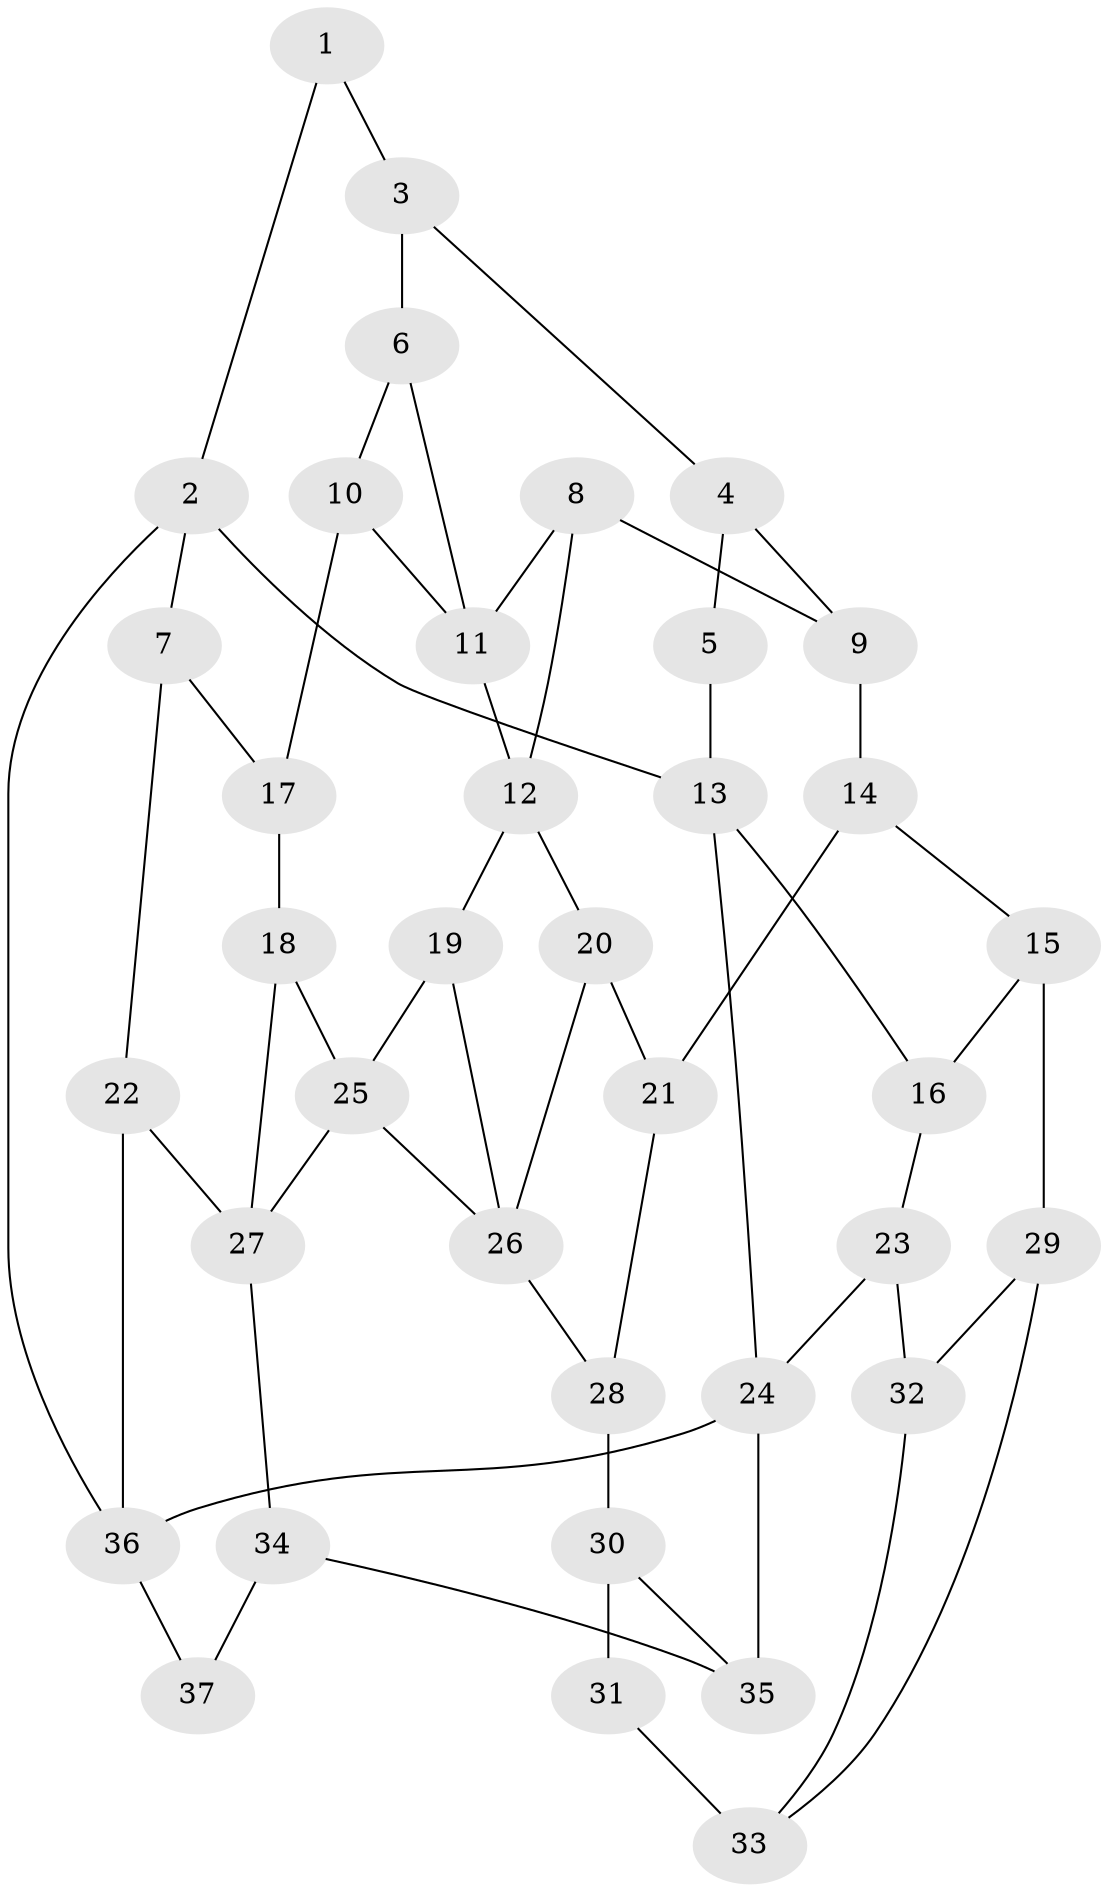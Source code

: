 // original degree distribution, {3: 0.038461538461538464, 5: 0.5, 4: 0.25, 6: 0.21153846153846154}
// Generated by graph-tools (version 1.1) at 2025/38/03/04/25 23:38:30]
// undirected, 37 vertices, 58 edges
graph export_dot {
  node [color=gray90,style=filled];
  1;
  2;
  3;
  4;
  5;
  6;
  7;
  8;
  9;
  10;
  11;
  12;
  13;
  14;
  15;
  16;
  17;
  18;
  19;
  20;
  21;
  22;
  23;
  24;
  25;
  26;
  27;
  28;
  29;
  30;
  31;
  32;
  33;
  34;
  35;
  36;
  37;
  1 -- 2 [weight=1.0];
  1 -- 3 [weight=1.0];
  2 -- 7 [weight=1.0];
  2 -- 13 [weight=1.0];
  2 -- 36 [weight=1.0];
  3 -- 4 [weight=1.0];
  3 -- 6 [weight=1.0];
  4 -- 5 [weight=1.0];
  4 -- 9 [weight=1.0];
  5 -- 13 [weight=2.0];
  6 -- 10 [weight=1.0];
  6 -- 11 [weight=1.0];
  7 -- 17 [weight=1.0];
  7 -- 22 [weight=1.0];
  8 -- 9 [weight=1.0];
  8 -- 11 [weight=1.0];
  8 -- 12 [weight=1.0];
  9 -- 14 [weight=1.0];
  10 -- 11 [weight=1.0];
  10 -- 17 [weight=2.0];
  11 -- 12 [weight=1.0];
  12 -- 19 [weight=1.0];
  12 -- 20 [weight=1.0];
  13 -- 16 [weight=1.0];
  13 -- 24 [weight=1.0];
  14 -- 15 [weight=1.0];
  14 -- 21 [weight=1.0];
  15 -- 16 [weight=1.0];
  15 -- 29 [weight=1.0];
  16 -- 23 [weight=1.0];
  17 -- 18 [weight=1.0];
  18 -- 25 [weight=1.0];
  18 -- 27 [weight=1.0];
  19 -- 25 [weight=1.0];
  19 -- 26 [weight=1.0];
  20 -- 21 [weight=1.0];
  20 -- 26 [weight=1.0];
  21 -- 28 [weight=1.0];
  22 -- 27 [weight=1.0];
  22 -- 36 [weight=1.0];
  23 -- 24 [weight=1.0];
  23 -- 32 [weight=2.0];
  24 -- 35 [weight=1.0];
  24 -- 36 [weight=1.0];
  25 -- 26 [weight=1.0];
  25 -- 27 [weight=1.0];
  26 -- 28 [weight=1.0];
  27 -- 34 [weight=1.0];
  28 -- 30 [weight=1.0];
  29 -- 32 [weight=1.0];
  29 -- 33 [weight=1.0];
  30 -- 31 [weight=1.0];
  30 -- 35 [weight=1.0];
  31 -- 33 [weight=2.0];
  32 -- 33 [weight=1.0];
  34 -- 35 [weight=1.0];
  34 -- 37 [weight=2.0];
  36 -- 37 [weight=2.0];
}
